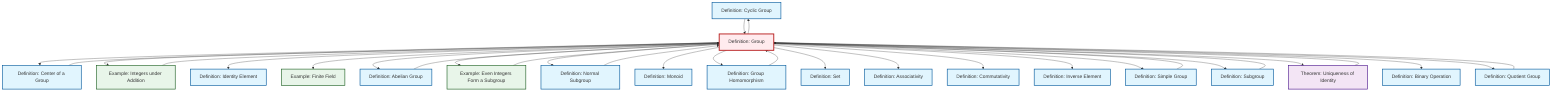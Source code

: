 graph TD
    classDef definition fill:#e1f5fe,stroke:#01579b,stroke-width:2px
    classDef theorem fill:#f3e5f5,stroke:#4a148c,stroke-width:2px
    classDef axiom fill:#fff3e0,stroke:#e65100,stroke-width:2px
    classDef example fill:#e8f5e9,stroke:#1b5e20,stroke-width:2px
    classDef current fill:#ffebee,stroke:#b71c1c,stroke-width:3px
    def-cyclic-group["Definition: Cyclic Group"]:::definition
    ex-integers-addition["Example: Integers under Addition"]:::example
    def-group["Definition: Group"]:::definition
    def-subgroup["Definition: Subgroup"]:::definition
    def-binary-operation["Definition: Binary Operation"]:::definition
    thm-unique-identity["Theorem: Uniqueness of Identity"]:::theorem
    ex-finite-field["Example: Finite Field"]:::example
    def-associativity["Definition: Associativity"]:::definition
    def-inverse-element["Definition: Inverse Element"]:::definition
    def-identity-element["Definition: Identity Element"]:::definition
    def-homomorphism["Definition: Group Homomorphism"]:::definition
    def-normal-subgroup["Definition: Normal Subgroup"]:::definition
    ex-even-integers-subgroup["Example: Even Integers Form a Subgroup"]:::example
    def-simple-group["Definition: Simple Group"]:::definition
    def-commutativity["Definition: Commutativity"]:::definition
    def-abelian-group["Definition: Abelian Group"]:::definition
    def-set["Definition: Set"]:::definition
    def-monoid["Definition: Monoid"]:::definition
    def-center-of-group["Definition: Center of a Group"]:::definition
    def-quotient-group["Definition: Quotient Group"]:::definition
    def-normal-subgroup --> def-group
    def-group --> def-center-of-group
    thm-unique-identity --> def-group
    def-group --> def-cyclic-group
    def-subgroup --> def-group
    def-group --> ex-integers-addition
    def-group --> def-identity-element
    def-group --> ex-finite-field
    def-group --> def-abelian-group
    def-group --> ex-even-integers-subgroup
    def-cyclic-group --> def-group
    def-abelian-group --> def-group
    ex-even-integers-subgroup --> def-group
    def-group --> def-normal-subgroup
    def-group --> def-monoid
    def-group --> def-homomorphism
    def-group --> def-set
    def-simple-group --> def-group
    def-group --> def-associativity
    def-group --> def-commutativity
    def-quotient-group --> def-group
    ex-integers-addition --> def-group
    def-group --> def-inverse-element
    def-group --> def-simple-group
    def-group --> def-subgroup
    def-group --> thm-unique-identity
    def-center-of-group --> def-group
    def-group --> def-binary-operation
    def-homomorphism --> def-group
    def-group --> def-quotient-group
    class def-group current